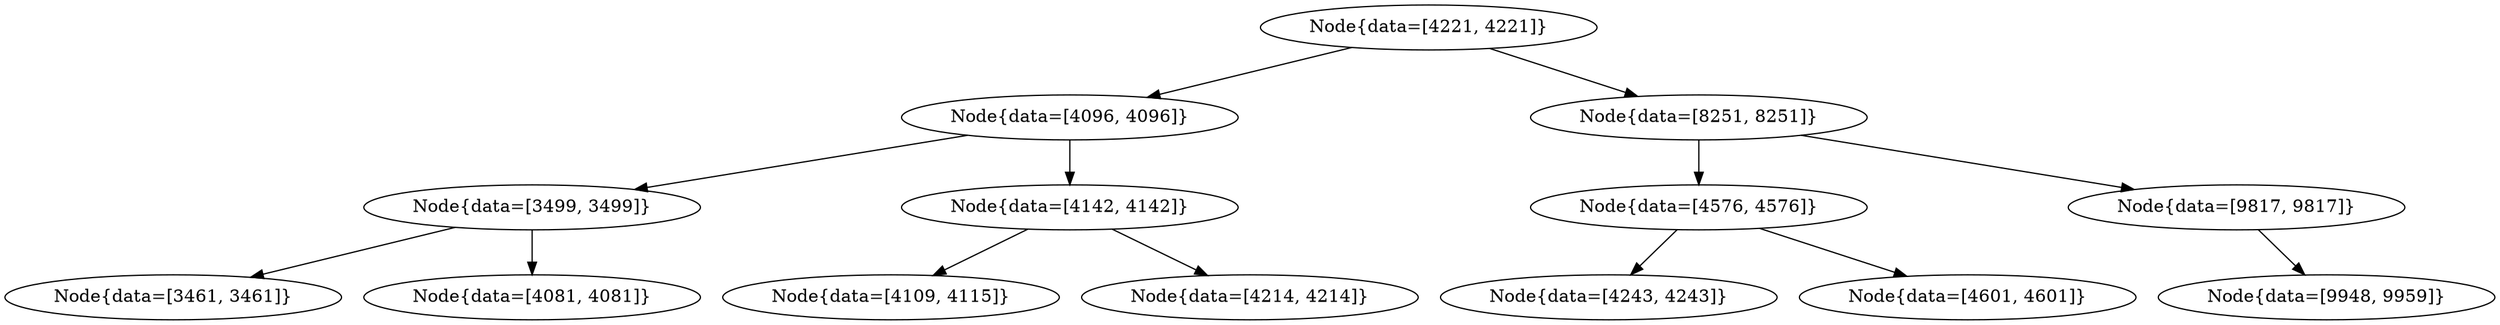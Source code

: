 digraph G{
1393060828 [label="Node{data=[4221, 4221]}"]
1393060828 -> 625086641
625086641 [label="Node{data=[4096, 4096]}"]
625086641 -> 1611272816
1611272816 [label="Node{data=[3499, 3499]}"]
1611272816 -> 942223469
942223469 [label="Node{data=[3461, 3461]}"]
1611272816 -> 686815807
686815807 [label="Node{data=[4081, 4081]}"]
625086641 -> 488480779
488480779 [label="Node{data=[4142, 4142]}"]
488480779 -> 766814282
766814282 [label="Node{data=[4109, 4115]}"]
488480779 -> 1559191497
1559191497 [label="Node{data=[4214, 4214]}"]
1393060828 -> 193362025
193362025 [label="Node{data=[8251, 8251]}"]
193362025 -> 2070645994
2070645994 [label="Node{data=[4576, 4576]}"]
2070645994 -> 1930792245
1930792245 [label="Node{data=[4243, 4243]}"]
2070645994 -> 1436718473
1436718473 [label="Node{data=[4601, 4601]}"]
193362025 -> 1835002468
1835002468 [label="Node{data=[9817, 9817]}"]
1835002468 -> 1249126393
1249126393 [label="Node{data=[9948, 9959]}"]
}